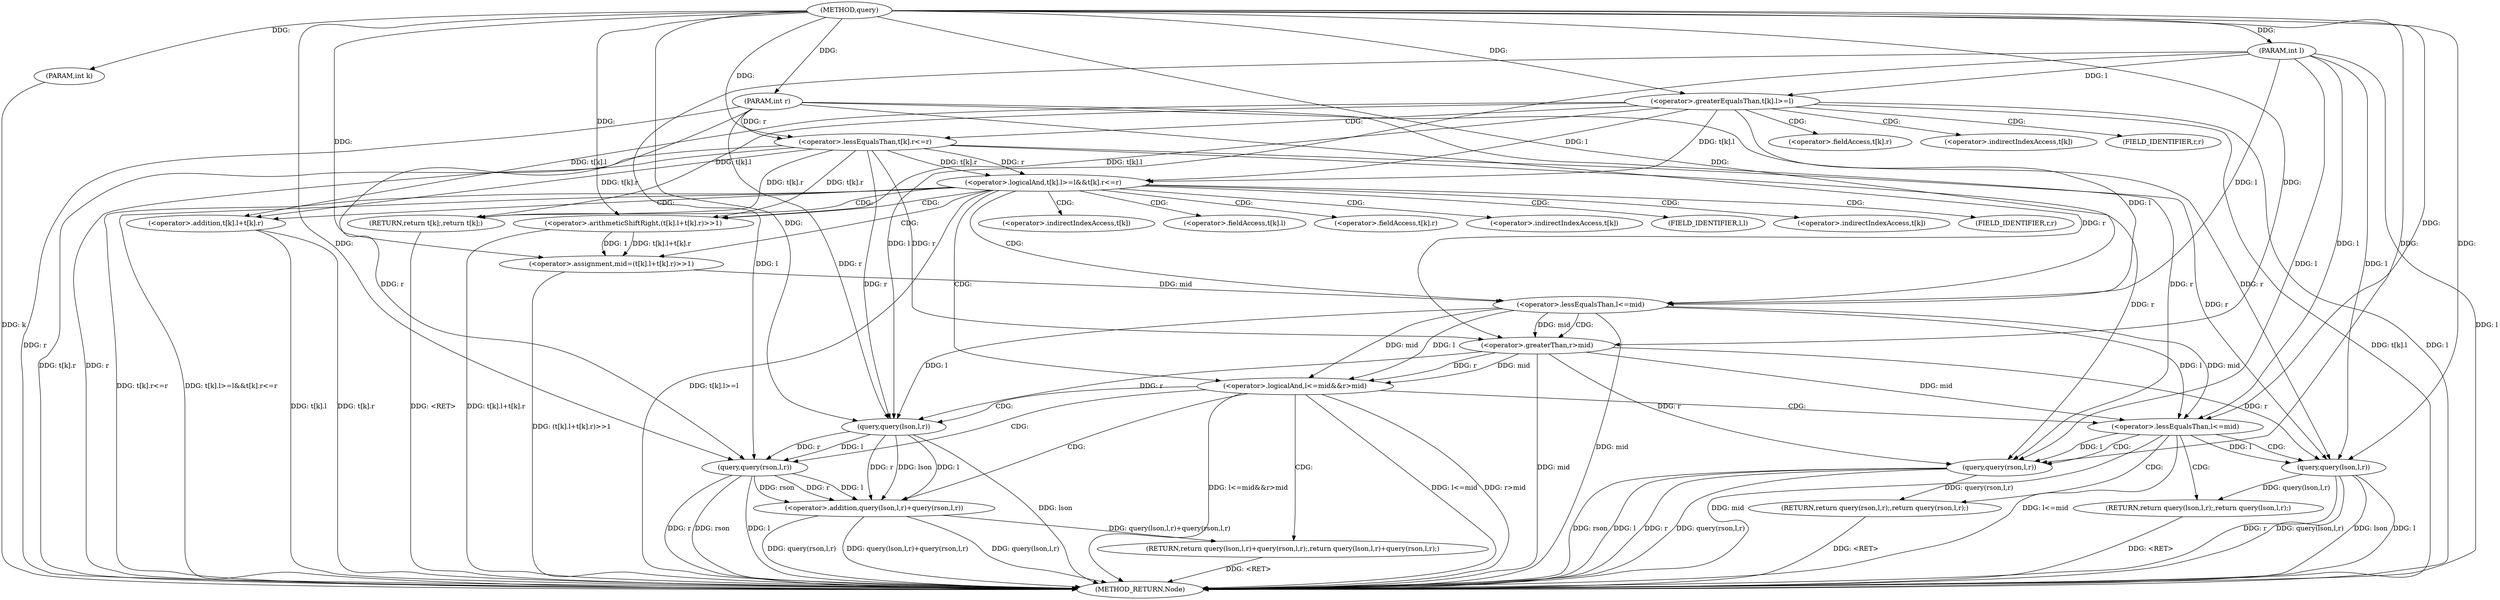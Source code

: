 digraph "query" {  
"1000732" [label = "(METHOD,query)" ]
"1000807" [label = "(METHOD_RETURN,Node)" ]
"1000733" [label = "(PARAM,int k)" ]
"1000734" [label = "(PARAM,int l)" ]
"1000735" [label = "(PARAM,int r)" ]
"1000758" [label = "(<operator>.assignment,mid=(t[k].l+t[k].r)>>1)" ]
"1000738" [label = "(<operator>.logicalAnd,t[k].l>=l&&t[k].r<=r)" ]
"1000753" [label = "(RETURN,return t[k];,return t[k];)" ]
"1000774" [label = "(<operator>.logicalAnd,l<=mid&&r>mid)" ]
"1000781" [label = "(RETURN,return query(lson,l,r)+query(rson,l,r);,return query(lson,l,r)+query(rson,l,r);)" ]
"1000760" [label = "(<operator>.arithmeticShiftRight,(t[k].l+t[k].r)>>1)" ]
"1000782" [label = "(<operator>.addition,query(lson,l,r)+query(rson,l,r))" ]
"1000739" [label = "(<operator>.greaterEqualsThan,t[k].l>=l)" ]
"1000746" [label = "(<operator>.lessEqualsThan,t[k].r<=r)" ]
"1000761" [label = "(<operator>.addition,t[k].l+t[k].r)" ]
"1000775" [label = "(<operator>.lessEqualsThan,l<=mid)" ]
"1000778" [label = "(<operator>.greaterThan,r>mid)" ]
"1000793" [label = "(<operator>.lessEqualsThan,l<=mid)" ]
"1000796" [label = "(RETURN,return query(lson,l,r);,return query(lson,l,r);)" ]
"1000783" [label = "(query,query(lson,l,r))" ]
"1000787" [label = "(query,query(rson,l,r))" ]
"1000797" [label = "(query,query(lson,l,r))" ]
"1000802" [label = "(RETURN,return query(rson,l,r);,return query(rson,l,r);)" ]
"1000803" [label = "(query,query(rson,l,r))" ]
"1000754" [label = "(<operator>.indirectIndexAccess,t[k])" ]
"1000747" [label = "(<operator>.fieldAccess,t[k].r)" ]
"1000762" [label = "(<operator>.fieldAccess,t[k].l)" ]
"1000767" [label = "(<operator>.fieldAccess,t[k].r)" ]
"1000748" [label = "(<operator>.indirectIndexAccess,t[k])" ]
"1000751" [label = "(FIELD_IDENTIFIER,r,r)" ]
"1000763" [label = "(<operator>.indirectIndexAccess,t[k])" ]
"1000766" [label = "(FIELD_IDENTIFIER,l,l)" ]
"1000768" [label = "(<operator>.indirectIndexAccess,t[k])" ]
"1000771" [label = "(FIELD_IDENTIFIER,r,r)" ]
  "1000753" -> "1000807"  [ label = "DDG: <RET>"] 
  "1000781" -> "1000807"  [ label = "DDG: <RET>"] 
  "1000796" -> "1000807"  [ label = "DDG: <RET>"] 
  "1000733" -> "1000807"  [ label = "DDG: k"] 
  "1000734" -> "1000807"  [ label = "DDG: l"] 
  "1000735" -> "1000807"  [ label = "DDG: r"] 
  "1000739" -> "1000807"  [ label = "DDG: t[k].l"] 
  "1000739" -> "1000807"  [ label = "DDG: l"] 
  "1000738" -> "1000807"  [ label = "DDG: t[k].l>=l"] 
  "1000746" -> "1000807"  [ label = "DDG: t[k].r"] 
  "1000746" -> "1000807"  [ label = "DDG: r"] 
  "1000738" -> "1000807"  [ label = "DDG: t[k].r<=r"] 
  "1000738" -> "1000807"  [ label = "DDG: t[k].l>=l&&t[k].r<=r"] 
  "1000761" -> "1000807"  [ label = "DDG: t[k].l"] 
  "1000761" -> "1000807"  [ label = "DDG: t[k].r"] 
  "1000760" -> "1000807"  [ label = "DDG: t[k].l+t[k].r"] 
  "1000758" -> "1000807"  [ label = "DDG: (t[k].l+t[k].r)>>1"] 
  "1000775" -> "1000807"  [ label = "DDG: mid"] 
  "1000774" -> "1000807"  [ label = "DDG: l<=mid"] 
  "1000778" -> "1000807"  [ label = "DDG: mid"] 
  "1000774" -> "1000807"  [ label = "DDG: r>mid"] 
  "1000774" -> "1000807"  [ label = "DDG: l<=mid&&r>mid"] 
  "1000793" -> "1000807"  [ label = "DDG: mid"] 
  "1000793" -> "1000807"  [ label = "DDG: l<=mid"] 
  "1000803" -> "1000807"  [ label = "DDG: rson"] 
  "1000803" -> "1000807"  [ label = "DDG: l"] 
  "1000803" -> "1000807"  [ label = "DDG: r"] 
  "1000803" -> "1000807"  [ label = "DDG: query(rson,l,r)"] 
  "1000797" -> "1000807"  [ label = "DDG: lson"] 
  "1000797" -> "1000807"  [ label = "DDG: l"] 
  "1000797" -> "1000807"  [ label = "DDG: r"] 
  "1000797" -> "1000807"  [ label = "DDG: query(lson,l,r)"] 
  "1000783" -> "1000807"  [ label = "DDG: lson"] 
  "1000782" -> "1000807"  [ label = "DDG: query(lson,l,r)"] 
  "1000787" -> "1000807"  [ label = "DDG: rson"] 
  "1000787" -> "1000807"  [ label = "DDG: l"] 
  "1000787" -> "1000807"  [ label = "DDG: r"] 
  "1000782" -> "1000807"  [ label = "DDG: query(rson,l,r)"] 
  "1000782" -> "1000807"  [ label = "DDG: query(lson,l,r)+query(rson,l,r)"] 
  "1000802" -> "1000807"  [ label = "DDG: <RET>"] 
  "1000732" -> "1000733"  [ label = "DDG: "] 
  "1000732" -> "1000734"  [ label = "DDG: "] 
  "1000732" -> "1000735"  [ label = "DDG: "] 
  "1000760" -> "1000758"  [ label = "DDG: t[k].l+t[k].r"] 
  "1000760" -> "1000758"  [ label = "DDG: 1"] 
  "1000739" -> "1000753"  [ label = "DDG: t[k].l"] 
  "1000746" -> "1000753"  [ label = "DDG: t[k].r"] 
  "1000732" -> "1000758"  [ label = "DDG: "] 
  "1000782" -> "1000781"  [ label = "DDG: query(lson,l,r)+query(rson,l,r)"] 
  "1000739" -> "1000738"  [ label = "DDG: t[k].l"] 
  "1000739" -> "1000738"  [ label = "DDG: l"] 
  "1000746" -> "1000738"  [ label = "DDG: r"] 
  "1000746" -> "1000738"  [ label = "DDG: t[k].r"] 
  "1000746" -> "1000760"  [ label = "DDG: t[k].r"] 
  "1000739" -> "1000760"  [ label = "DDG: t[k].l"] 
  "1000732" -> "1000760"  [ label = "DDG: "] 
  "1000775" -> "1000774"  [ label = "DDG: mid"] 
  "1000775" -> "1000774"  [ label = "DDG: l"] 
  "1000778" -> "1000774"  [ label = "DDG: mid"] 
  "1000778" -> "1000774"  [ label = "DDG: r"] 
  "1000787" -> "1000782"  [ label = "DDG: rson"] 
  "1000787" -> "1000782"  [ label = "DDG: r"] 
  "1000787" -> "1000782"  [ label = "DDG: l"] 
  "1000783" -> "1000782"  [ label = "DDG: lson"] 
  "1000783" -> "1000782"  [ label = "DDG: r"] 
  "1000783" -> "1000782"  [ label = "DDG: l"] 
  "1000734" -> "1000739"  [ label = "DDG: l"] 
  "1000732" -> "1000739"  [ label = "DDG: "] 
  "1000735" -> "1000746"  [ label = "DDG: r"] 
  "1000732" -> "1000746"  [ label = "DDG: "] 
  "1000739" -> "1000761"  [ label = "DDG: t[k].l"] 
  "1000746" -> "1000761"  [ label = "DDG: t[k].r"] 
  "1000739" -> "1000775"  [ label = "DDG: l"] 
  "1000734" -> "1000775"  [ label = "DDG: l"] 
  "1000732" -> "1000775"  [ label = "DDG: "] 
  "1000758" -> "1000775"  [ label = "DDG: mid"] 
  "1000746" -> "1000778"  [ label = "DDG: r"] 
  "1000735" -> "1000778"  [ label = "DDG: r"] 
  "1000732" -> "1000778"  [ label = "DDG: "] 
  "1000775" -> "1000778"  [ label = "DDG: mid"] 
  "1000797" -> "1000796"  [ label = "DDG: query(lson,l,r)"] 
  "1000732" -> "1000783"  [ label = "DDG: "] 
  "1000746" -> "1000783"  [ label = "DDG: r"] 
  "1000778" -> "1000783"  [ label = "DDG: r"] 
  "1000735" -> "1000783"  [ label = "DDG: r"] 
  "1000775" -> "1000783"  [ label = "DDG: l"] 
  "1000734" -> "1000783"  [ label = "DDG: l"] 
  "1000732" -> "1000787"  [ label = "DDG: "] 
  "1000783" -> "1000787"  [ label = "DDG: r"] 
  "1000735" -> "1000787"  [ label = "DDG: r"] 
  "1000783" -> "1000787"  [ label = "DDG: l"] 
  "1000734" -> "1000787"  [ label = "DDG: l"] 
  "1000775" -> "1000793"  [ label = "DDG: l"] 
  "1000734" -> "1000793"  [ label = "DDG: l"] 
  "1000732" -> "1000793"  [ label = "DDG: "] 
  "1000775" -> "1000793"  [ label = "DDG: mid"] 
  "1000778" -> "1000793"  [ label = "DDG: mid"] 
  "1000803" -> "1000802"  [ label = "DDG: query(rson,l,r)"] 
  "1000732" -> "1000797"  [ label = "DDG: "] 
  "1000746" -> "1000797"  [ label = "DDG: r"] 
  "1000778" -> "1000797"  [ label = "DDG: r"] 
  "1000735" -> "1000797"  [ label = "DDG: r"] 
  "1000793" -> "1000797"  [ label = "DDG: l"] 
  "1000734" -> "1000797"  [ label = "DDG: l"] 
  "1000732" -> "1000803"  [ label = "DDG: "] 
  "1000793" -> "1000803"  [ label = "DDG: l"] 
  "1000734" -> "1000803"  [ label = "DDG: l"] 
  "1000746" -> "1000803"  [ label = "DDG: r"] 
  "1000778" -> "1000803"  [ label = "DDG: r"] 
  "1000735" -> "1000803"  [ label = "DDG: r"] 
  "1000738" -> "1000775"  [ label = "CDG: "] 
  "1000738" -> "1000760"  [ label = "CDG: "] 
  "1000738" -> "1000774"  [ label = "CDG: "] 
  "1000738" -> "1000767"  [ label = "CDG: "] 
  "1000738" -> "1000753"  [ label = "CDG: "] 
  "1000738" -> "1000768"  [ label = "CDG: "] 
  "1000738" -> "1000761"  [ label = "CDG: "] 
  "1000738" -> "1000754"  [ label = "CDG: "] 
  "1000738" -> "1000758"  [ label = "CDG: "] 
  "1000738" -> "1000762"  [ label = "CDG: "] 
  "1000738" -> "1000766"  [ label = "CDG: "] 
  "1000738" -> "1000771"  [ label = "CDG: "] 
  "1000738" -> "1000763"  [ label = "CDG: "] 
  "1000774" -> "1000781"  [ label = "CDG: "] 
  "1000774" -> "1000782"  [ label = "CDG: "] 
  "1000774" -> "1000787"  [ label = "CDG: "] 
  "1000774" -> "1000783"  [ label = "CDG: "] 
  "1000774" -> "1000793"  [ label = "CDG: "] 
  "1000739" -> "1000751"  [ label = "CDG: "] 
  "1000739" -> "1000748"  [ label = "CDG: "] 
  "1000739" -> "1000746"  [ label = "CDG: "] 
  "1000739" -> "1000747"  [ label = "CDG: "] 
  "1000775" -> "1000778"  [ label = "CDG: "] 
  "1000793" -> "1000802"  [ label = "CDG: "] 
  "1000793" -> "1000803"  [ label = "CDG: "] 
  "1000793" -> "1000797"  [ label = "CDG: "] 
  "1000793" -> "1000796"  [ label = "CDG: "] 
}
